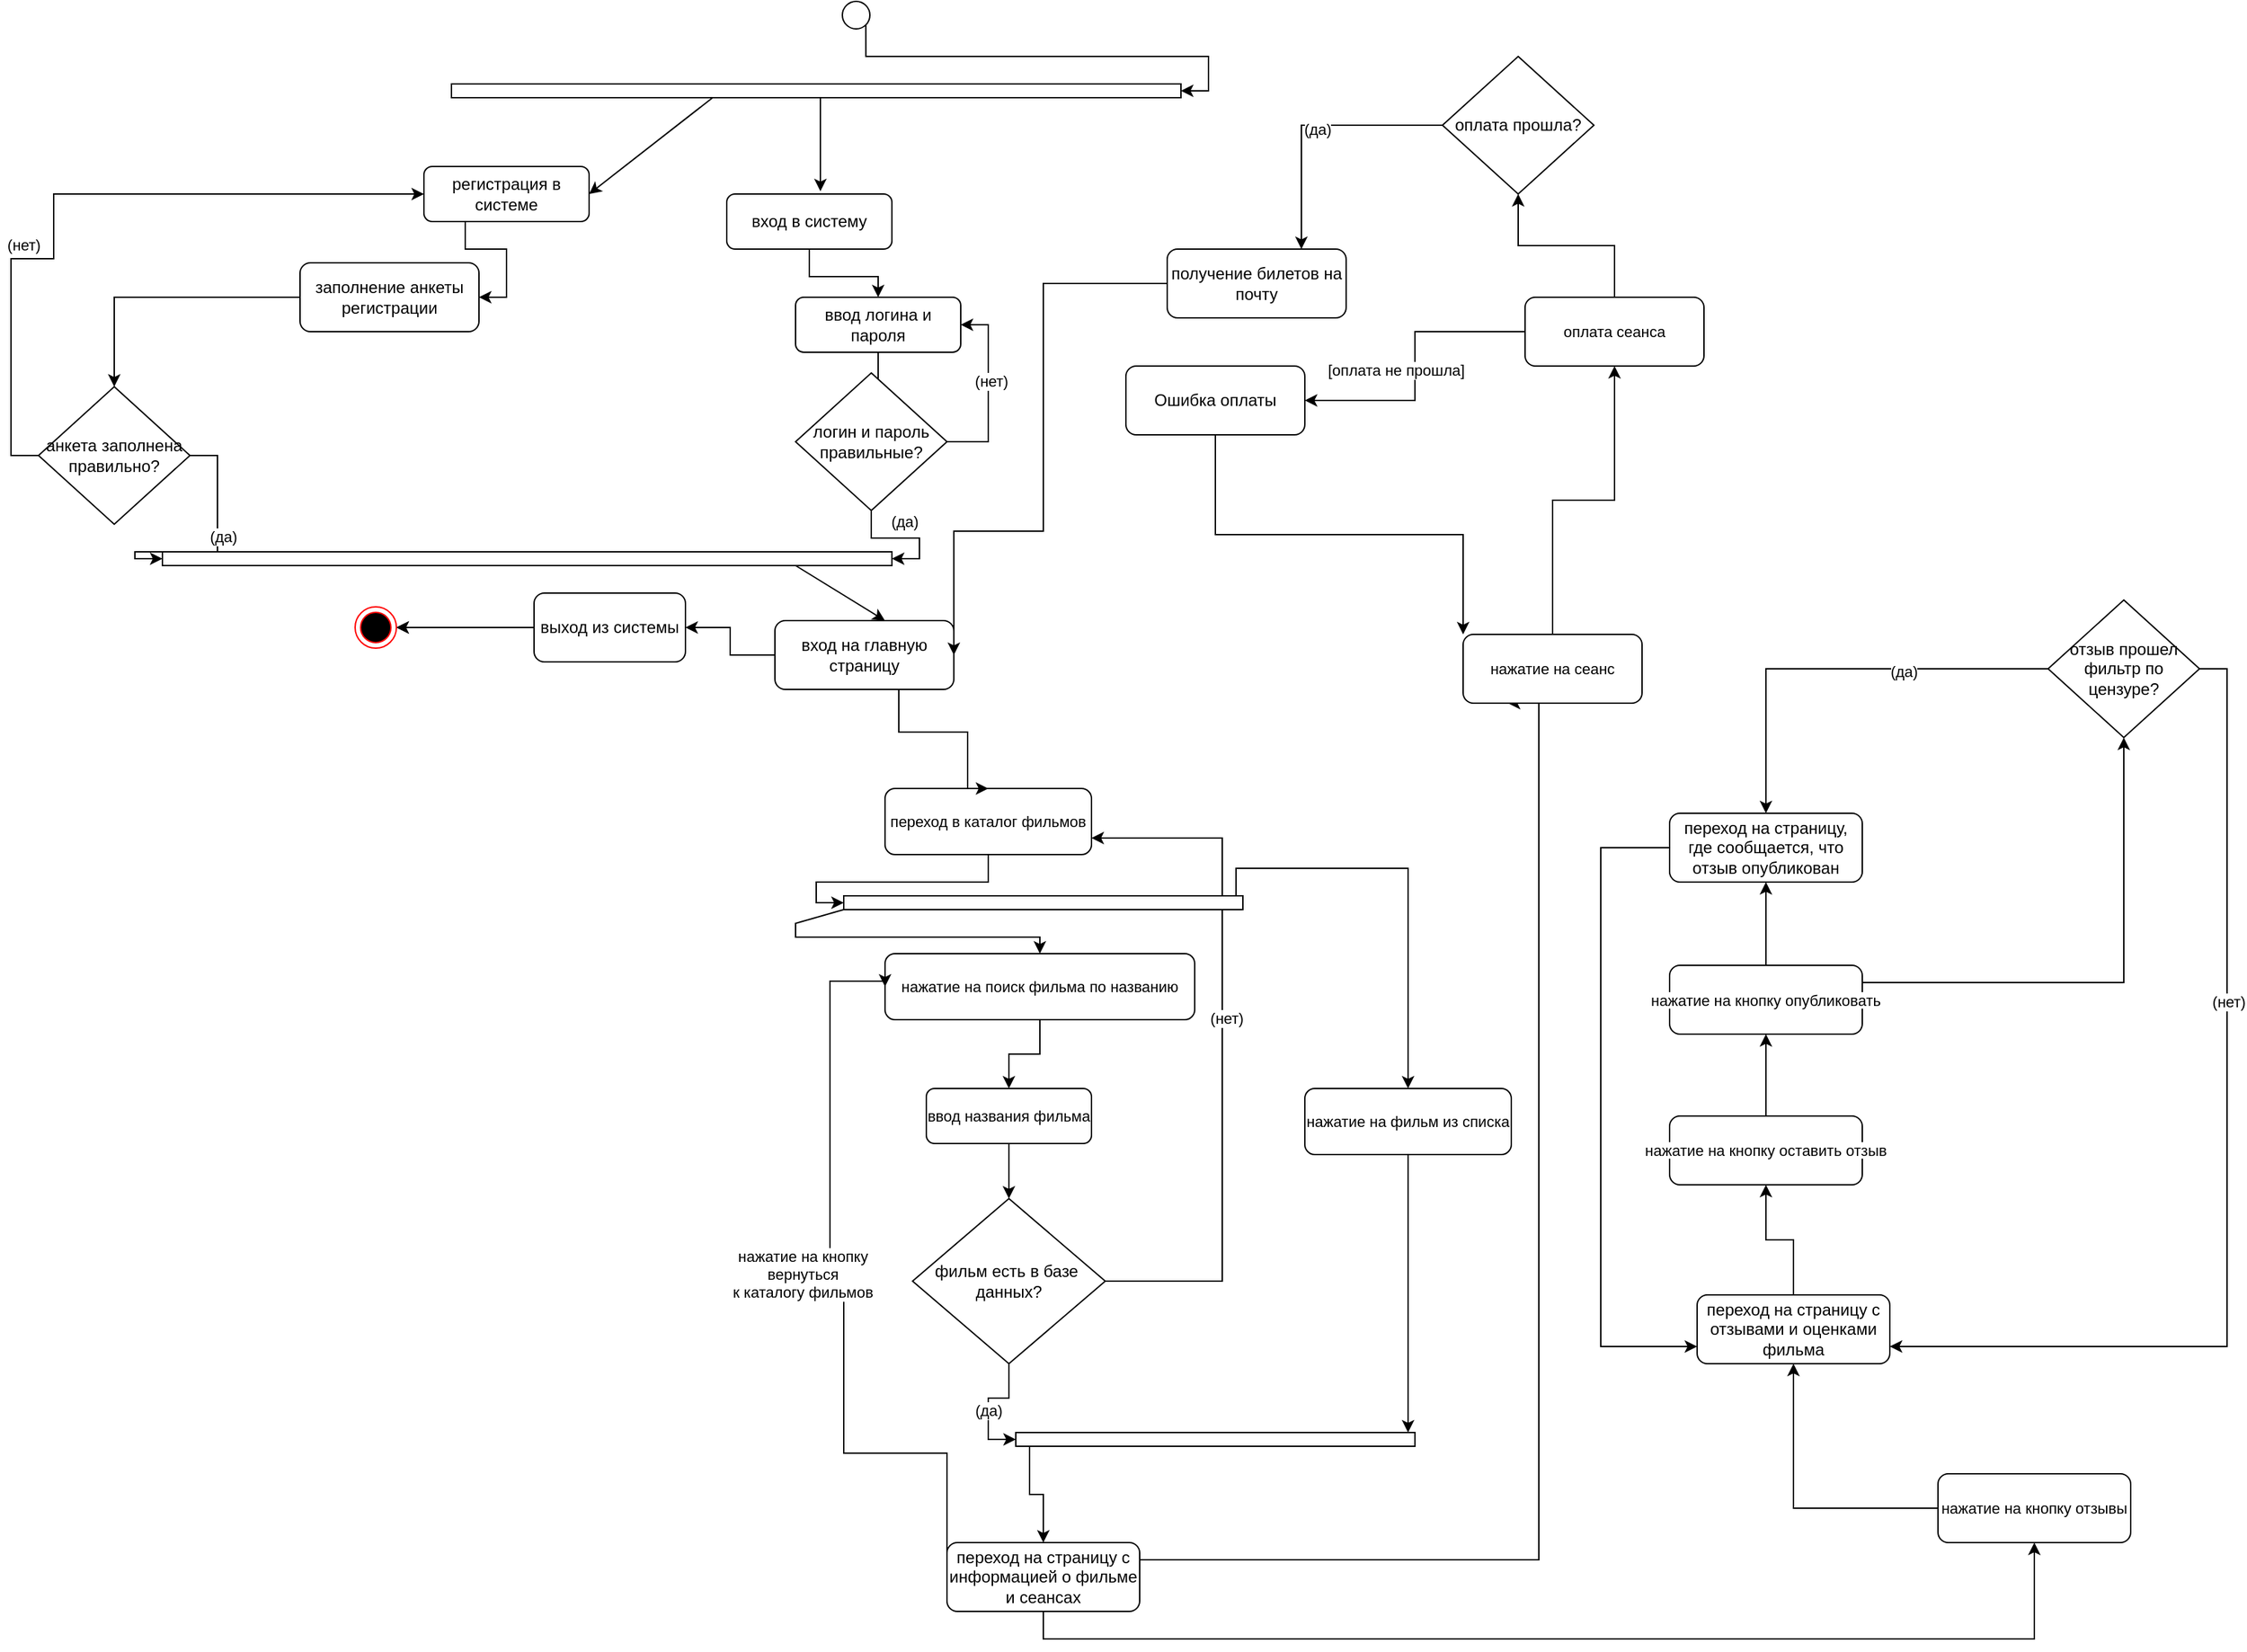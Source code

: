 <mxfile version="24.2.1" type="github">
  <diagram name="Страница — 1" id="B2PdsdtLqztHtTKQ_cyp">
    <mxGraphModel dx="2715" dy="2023" grid="1" gridSize="10" guides="1" tooltips="1" connect="1" arrows="1" fold="1" page="1" pageScale="1" pageWidth="827" pageHeight="1169" math="0" shadow="0">
      <root>
        <mxCell id="0" />
        <mxCell id="1" parent="0" />
        <mxCell id="3Qr5R2aU_Shr_VB6SGoX-1" style="edgeStyle=orthogonalEdgeStyle;rounded=0;orthogonalLoop=1;jettySize=auto;html=1;exitX=0.5;exitY=1;exitDx=0;exitDy=0;entryX=0.5;entryY=0;entryDx=0;entryDy=0;" parent="1" source="3Qr5R2aU_Shr_VB6SGoX-28" target="CawRWyl2I0LAIbuucM9Y-1" edge="1">
          <mxGeometry relative="1" as="geometry" />
        </mxCell>
        <mxCell id="3Qr5R2aU_Shr_VB6SGoX-2" style="edgeStyle=orthogonalEdgeStyle;rounded=0;orthogonalLoop=1;jettySize=auto;html=1;entryX=0.5;entryY=0;entryDx=0;entryDy=0;" parent="1" source="3Qr5R2aU_Shr_VB6SGoX-5" target="3Qr5R2aU_Shr_VB6SGoX-15" edge="1">
          <mxGeometry relative="1" as="geometry" />
        </mxCell>
        <mxCell id="3Qr5R2aU_Shr_VB6SGoX-5" value="вход в систему" style="rounded=1;whiteSpace=wrap;html=1;" parent="1" vertex="1">
          <mxGeometry x="400" y="100" width="120" height="40" as="geometry" />
        </mxCell>
        <mxCell id="3Qr5R2aU_Shr_VB6SGoX-131" style="edgeStyle=orthogonalEdgeStyle;rounded=0;orthogonalLoop=1;jettySize=auto;html=1;exitX=1;exitY=1;exitDx=0;exitDy=0;" parent="1" source="3Qr5R2aU_Shr_VB6SGoX-10" target="3Qr5R2aU_Shr_VB6SGoX-129" edge="1">
          <mxGeometry relative="1" as="geometry" />
        </mxCell>
        <mxCell id="3Qr5R2aU_Shr_VB6SGoX-10" value="" style="ellipse;whiteSpace=wrap;html=1;aspect=fixed;" parent="1" vertex="1">
          <mxGeometry x="484" y="-40" width="20" height="20" as="geometry" />
        </mxCell>
        <mxCell id="3Qr5R2aU_Shr_VB6SGoX-117" style="edgeStyle=orthogonalEdgeStyle;rounded=0;orthogonalLoop=1;jettySize=auto;html=1;exitX=0.5;exitY=1;exitDx=0;exitDy=0;" parent="1" source="3Qr5R2aU_Shr_VB6SGoX-15" target="3Qr5R2aU_Shr_VB6SGoX-115" edge="1">
          <mxGeometry relative="1" as="geometry" />
        </mxCell>
        <mxCell id="3Qr5R2aU_Shr_VB6SGoX-15" value="ввод логина и пароля" style="rounded=1;whiteSpace=wrap;html=1;" parent="1" vertex="1">
          <mxGeometry x="450" y="175" width="120" height="40" as="geometry" />
        </mxCell>
        <mxCell id="3Qr5R2aU_Shr_VB6SGoX-16" style="edgeStyle=orthogonalEdgeStyle;rounded=0;orthogonalLoop=1;jettySize=auto;html=1;exitX=0.5;exitY=1;exitDx=0;exitDy=0;" parent="1" source="3Qr5R2aU_Shr_VB6SGoX-21" target="CawRWyl2I0LAIbuucM9Y-14" edge="1">
          <mxGeometry relative="1" as="geometry" />
        </mxCell>
        <mxCell id="CawRWyl2I0LAIbuucM9Y-15" style="edgeStyle=orthogonalEdgeStyle;rounded=0;orthogonalLoop=1;jettySize=auto;html=1;entryX=0.5;entryY=0;entryDx=0;entryDy=0;" edge="1" parent="1" source="CawRWyl2I0LAIbuucM9Y-14" target="3Qr5R2aU_Shr_VB6SGoX-26">
          <mxGeometry relative="1" as="geometry">
            <Array as="points">
              <mxPoint x="450" y="630" />
              <mxPoint x="450" y="640" />
              <mxPoint x="628" y="640" />
            </Array>
          </mxGeometry>
        </mxCell>
        <mxCell id="3Qr5R2aU_Shr_VB6SGoX-21" value="&lt;span style=&quot;font-size: 11px; text-wrap: nowrap; background-color: rgb(255, 255, 255);&quot;&gt;переход в каталог фильмов&lt;/span&gt;" style="rounded=1;whiteSpace=wrap;html=1;" parent="1" vertex="1">
          <mxGeometry x="515" y="532" width="150" height="48" as="geometry" />
        </mxCell>
        <mxCell id="3Qr5R2aU_Shr_VB6SGoX-22" style="edgeStyle=orthogonalEdgeStyle;rounded=0;orthogonalLoop=1;jettySize=auto;html=1;entryX=0.5;entryY=0;entryDx=0;entryDy=0;" parent="1" source="3Qr5R2aU_Shr_VB6SGoX-26" target="3Qr5R2aU_Shr_VB6SGoX-28" edge="1">
          <mxGeometry relative="1" as="geometry" />
        </mxCell>
        <mxCell id="3Qr5R2aU_Shr_VB6SGoX-26" value="&lt;span style=&quot;font-size: 11px; text-wrap: nowrap; background-color: rgb(255, 255, 255);&quot;&gt;нажатие на поиск фильма по названию&lt;/span&gt;" style="rounded=1;whiteSpace=wrap;html=1;" parent="1" vertex="1">
          <mxGeometry x="515" y="652" width="225" height="48" as="geometry" />
        </mxCell>
        <mxCell id="3Qr5R2aU_Shr_VB6SGoX-28" value="&lt;span style=&quot;font-size: 11px; text-wrap: nowrap; background-color: rgb(255, 255, 255);&quot;&gt;ввод названия фильма&lt;/span&gt;" style="rounded=1;whiteSpace=wrap;html=1;" parent="1" vertex="1">
          <mxGeometry x="545" y="750" width="120" height="40" as="geometry" />
        </mxCell>
        <mxCell id="3Qr5R2aU_Shr_VB6SGoX-31" style="edgeStyle=orthogonalEdgeStyle;rounded=0;orthogonalLoop=1;jettySize=auto;html=1;exitX=0.25;exitY=1;exitDx=0;exitDy=0;entryX=1;entryY=0.5;entryDx=0;entryDy=0;" parent="1" source="3Qr5R2aU_Shr_VB6SGoX-32" target="3Qr5R2aU_Shr_VB6SGoX-73" edge="1">
          <mxGeometry relative="1" as="geometry" />
        </mxCell>
        <mxCell id="3Qr5R2aU_Shr_VB6SGoX-32" value="регистрация в системе" style="rounded=1;whiteSpace=wrap;html=1;" parent="1" vertex="1">
          <mxGeometry x="180" y="80" width="120" height="40" as="geometry" />
        </mxCell>
        <mxCell id="3Qr5R2aU_Shr_VB6SGoX-35" style="edgeStyle=orthogonalEdgeStyle;rounded=0;orthogonalLoop=1;jettySize=auto;html=1;exitX=0;exitY=0.5;exitDx=0;exitDy=0;entryX=0;entryY=0.5;entryDx=0;entryDy=0;" parent="1" source="3Qr5R2aU_Shr_VB6SGoX-111" target="3Qr5R2aU_Shr_VB6SGoX-32" edge="1">
          <mxGeometry relative="1" as="geometry">
            <mxPoint x="-120" y="280" as="sourcePoint" />
            <mxPoint x="-90" y="53.5" as="targetPoint" />
            <Array as="points">
              <mxPoint x="-120" y="290" />
              <mxPoint x="-120" y="147" />
              <mxPoint x="-89" y="147" />
              <mxPoint x="-89" y="100" />
            </Array>
          </mxGeometry>
        </mxCell>
        <mxCell id="3Qr5R2aU_Shr_VB6SGoX-36" value="(нет)" style="edgeLabel;html=1;align=center;verticalAlign=middle;resizable=0;points=[];" parent="3Qr5R2aU_Shr_VB6SGoX-35" vertex="1" connectable="0">
          <mxGeometry x="0.067" y="-3" relative="1" as="geometry">
            <mxPoint x="-53" y="34" as="offset" />
          </mxGeometry>
        </mxCell>
        <mxCell id="3Qr5R2aU_Shr_VB6SGoX-42" style="edgeStyle=orthogonalEdgeStyle;rounded=0;orthogonalLoop=1;jettySize=auto;html=1;entryX=0.5;entryY=0;entryDx=0;entryDy=0;" parent="1" source="3Qr5R2aU_Shr_VB6SGoX-44" target="3Qr5R2aU_Shr_VB6SGoX-21" edge="1">
          <mxGeometry relative="1" as="geometry">
            <Array as="points">
              <mxPoint x="525" y="491" />
              <mxPoint x="575" y="491" />
            </Array>
          </mxGeometry>
        </mxCell>
        <mxCell id="3Qr5R2aU_Shr_VB6SGoX-123" style="edgeStyle=orthogonalEdgeStyle;rounded=0;orthogonalLoop=1;jettySize=auto;html=1;exitX=0;exitY=0.5;exitDx=0;exitDy=0;entryX=1;entryY=0.5;entryDx=0;entryDy=0;" parent="1" source="3Qr5R2aU_Shr_VB6SGoX-44" target="3Qr5R2aU_Shr_VB6SGoX-122" edge="1">
          <mxGeometry relative="1" as="geometry" />
        </mxCell>
        <mxCell id="3Qr5R2aU_Shr_VB6SGoX-44" value="вход на главную страницу" style="rounded=1;whiteSpace=wrap;html=1;" parent="1" vertex="1">
          <mxGeometry x="435" y="410" width="130" height="50" as="geometry" />
        </mxCell>
        <mxCell id="3Qr5R2aU_Shr_VB6SGoX-65" style="edgeStyle=orthogonalEdgeStyle;rounded=0;orthogonalLoop=1;jettySize=auto;html=1;entryX=0;entryY=0.5;entryDx=0;entryDy=0;exitX=0;exitY=0.5;exitDx=0;exitDy=0;" parent="1" source="3Qr5R2aU_Shr_VB6SGoX-68" target="3Qr5R2aU_Shr_VB6SGoX-26" edge="1">
          <mxGeometry relative="1" as="geometry">
            <Array as="points">
              <mxPoint x="485" y="1015" />
              <mxPoint x="485" y="890" />
              <mxPoint x="475" y="890" />
              <mxPoint x="475" y="672" />
            </Array>
          </mxGeometry>
        </mxCell>
        <mxCell id="3Qr5R2aU_Shr_VB6SGoX-66" style="edgeStyle=orthogonalEdgeStyle;rounded=0;orthogonalLoop=1;jettySize=auto;html=1;exitX=0.5;exitY=1;exitDx=0;exitDy=0;entryX=0.5;entryY=1;entryDx=0;entryDy=0;" parent="1" source="3Qr5R2aU_Shr_VB6SGoX-68" target="CawRWyl2I0LAIbuucM9Y-21" edge="1">
          <mxGeometry relative="1" as="geometry" />
        </mxCell>
        <mxCell id="CawRWyl2I0LAIbuucM9Y-20" style="edgeStyle=orthogonalEdgeStyle;rounded=0;orthogonalLoop=1;jettySize=auto;html=1;exitX=1;exitY=0.25;exitDx=0;exitDy=0;entryX=0.25;entryY=1;entryDx=0;entryDy=0;" edge="1" parent="1" source="3Qr5R2aU_Shr_VB6SGoX-68" target="3Qr5R2aU_Shr_VB6SGoX-96">
          <mxGeometry relative="1" as="geometry">
            <Array as="points">
              <mxPoint x="990" y="1093" />
              <mxPoint x="990" y="470" />
            </Array>
          </mxGeometry>
        </mxCell>
        <mxCell id="3Qr5R2aU_Shr_VB6SGoX-68" value="переход на страницу с информацией о фильме и сеансах" style="rounded=1;whiteSpace=wrap;html=1;" parent="1" vertex="1">
          <mxGeometry x="560" y="1080" width="140" height="50" as="geometry" />
        </mxCell>
        <mxCell id="3Qr5R2aU_Shr_VB6SGoX-72" value="нажатие на кнопку&lt;div&gt;&amp;nbsp;вернуться&amp;nbsp;&lt;div&gt;к каталогу фильмов&lt;/div&gt;&lt;/div&gt;" style="edgeLabel;html=1;align=center;verticalAlign=middle;resizable=0;points=[];" parent="1" vertex="1" connectable="0">
          <mxGeometry x="455.0" y="884.997" as="geometry" />
        </mxCell>
        <mxCell id="3Qr5R2aU_Shr_VB6SGoX-112" style="edgeStyle=orthogonalEdgeStyle;rounded=0;orthogonalLoop=1;jettySize=auto;html=1;exitX=0;exitY=0.5;exitDx=0;exitDy=0;entryX=0.5;entryY=0;entryDx=0;entryDy=0;" parent="1" source="3Qr5R2aU_Shr_VB6SGoX-73" target="3Qr5R2aU_Shr_VB6SGoX-111" edge="1">
          <mxGeometry relative="1" as="geometry" />
        </mxCell>
        <mxCell id="3Qr5R2aU_Shr_VB6SGoX-73" value="заполнение анкеты регистрации" style="rounded=1;whiteSpace=wrap;html=1;" parent="1" vertex="1">
          <mxGeometry x="90" y="150" width="130" height="50" as="geometry" />
        </mxCell>
        <mxCell id="3Qr5R2aU_Shr_VB6SGoX-77" style="edgeStyle=orthogonalEdgeStyle;rounded=0;orthogonalLoop=1;jettySize=auto;html=1;exitX=0.5;exitY=0;exitDx=0;exitDy=0;entryX=0.5;entryY=1;entryDx=0;entryDy=0;" parent="1" source="3Qr5R2aU_Shr_VB6SGoX-81" target="3Qr5R2aU_Shr_VB6SGoX-84" edge="1">
          <mxGeometry relative="1" as="geometry" />
        </mxCell>
        <mxCell id="3Qr5R2aU_Shr_VB6SGoX-81" value="переход на страницу с отзывами и оценками фильма" style="rounded=1;whiteSpace=wrap;html=1;" parent="1" vertex="1">
          <mxGeometry x="1105" y="900" width="140" height="50" as="geometry" />
        </mxCell>
        <mxCell id="3Qr5R2aU_Shr_VB6SGoX-82" style="edgeStyle=orthogonalEdgeStyle;rounded=0;orthogonalLoop=1;jettySize=auto;html=1;exitX=0.5;exitY=0;exitDx=0;exitDy=0;entryX=0.5;entryY=1;entryDx=0;entryDy=0;" parent="1" source="3Qr5R2aU_Shr_VB6SGoX-84" target="3Qr5R2aU_Shr_VB6SGoX-88" edge="1">
          <mxGeometry relative="1" as="geometry" />
        </mxCell>
        <mxCell id="3Qr5R2aU_Shr_VB6SGoX-84" value="&lt;span style=&quot;font-size: 11px; text-wrap: nowrap; background-color: rgb(255, 255, 255);&quot;&gt;нажатие на кнопку оставить отзыв&lt;/span&gt;" style="rounded=1;whiteSpace=wrap;html=1;" parent="1" vertex="1">
          <mxGeometry x="1085" y="770" width="140" height="50" as="geometry" />
        </mxCell>
        <mxCell id="3Qr5R2aU_Shr_VB6SGoX-85" style="edgeStyle=orthogonalEdgeStyle;rounded=0;orthogonalLoop=1;jettySize=auto;html=1;exitX=0.5;exitY=0;exitDx=0;exitDy=0;entryX=0.5;entryY=1;entryDx=0;entryDy=0;" parent="1" source="3Qr5R2aU_Shr_VB6SGoX-88" target="3Qr5R2aU_Shr_VB6SGoX-92" edge="1">
          <mxGeometry relative="1" as="geometry" />
        </mxCell>
        <mxCell id="CawRWyl2I0LAIbuucM9Y-24" style="edgeStyle=orthogonalEdgeStyle;rounded=0;orthogonalLoop=1;jettySize=auto;html=1;exitX=1;exitY=0.25;exitDx=0;exitDy=0;entryX=0.5;entryY=1;entryDx=0;entryDy=0;" edge="1" parent="1" source="3Qr5R2aU_Shr_VB6SGoX-88" target="CawRWyl2I0LAIbuucM9Y-23">
          <mxGeometry relative="1" as="geometry" />
        </mxCell>
        <mxCell id="3Qr5R2aU_Shr_VB6SGoX-88" value="&lt;span style=&quot;font-size: 11px; text-wrap: nowrap; background-color: rgb(255, 255, 255);&quot;&gt;нажатие на кнопку опубликовать&lt;/span&gt;" style="rounded=1;whiteSpace=wrap;html=1;" parent="1" vertex="1">
          <mxGeometry x="1085" y="660.5" width="140" height="50" as="geometry" />
        </mxCell>
        <mxCell id="3Qr5R2aU_Shr_VB6SGoX-91" style="edgeStyle=orthogonalEdgeStyle;rounded=0;orthogonalLoop=1;jettySize=auto;html=1;exitX=0;exitY=0.5;exitDx=0;exitDy=0;entryX=0;entryY=0.75;entryDx=0;entryDy=0;" parent="1" source="3Qr5R2aU_Shr_VB6SGoX-92" target="3Qr5R2aU_Shr_VB6SGoX-81" edge="1">
          <mxGeometry relative="1" as="geometry">
            <Array as="points">
              <mxPoint x="1035" y="575" />
              <mxPoint x="1035" y="937" />
            </Array>
          </mxGeometry>
        </mxCell>
        <mxCell id="3Qr5R2aU_Shr_VB6SGoX-92" value="переход на страницу, где сообщается, что отзыв опубликован" style="rounded=1;whiteSpace=wrap;html=1;" parent="1" vertex="1">
          <mxGeometry x="1085" y="550" width="140" height="50" as="geometry" />
        </mxCell>
        <mxCell id="3Qr5R2aU_Shr_VB6SGoX-94" style="edgeStyle=orthogonalEdgeStyle;rounded=0;orthogonalLoop=1;jettySize=auto;html=1;exitX=0.5;exitY=0;exitDx=0;exitDy=0;" parent="1" source="3Qr5R2aU_Shr_VB6SGoX-96" target="3Qr5R2aU_Shr_VB6SGoX-102" edge="1">
          <mxGeometry relative="1" as="geometry" />
        </mxCell>
        <mxCell id="3Qr5R2aU_Shr_VB6SGoX-96" value="&lt;span style=&quot;font-size: 11px; text-wrap: nowrap; background-color: rgb(255, 255, 255);&quot;&gt;нажатие на сеанс&lt;/span&gt;" style="rounded=1;whiteSpace=wrap;html=1;" parent="1" vertex="1">
          <mxGeometry x="935" y="420" width="130" height="50" as="geometry" />
        </mxCell>
        <mxCell id="3Qr5R2aU_Shr_VB6SGoX-99" style="edgeStyle=orthogonalEdgeStyle;rounded=0;orthogonalLoop=1;jettySize=auto;html=1;exitX=0;exitY=0.5;exitDx=0;exitDy=0;entryX=1;entryY=0.5;entryDx=0;entryDy=0;" parent="1" source="3Qr5R2aU_Shr_VB6SGoX-102" target="3Qr5R2aU_Shr_VB6SGoX-104" edge="1">
          <mxGeometry relative="1" as="geometry" />
        </mxCell>
        <mxCell id="CawRWyl2I0LAIbuucM9Y-8" style="edgeStyle=orthogonalEdgeStyle;rounded=0;orthogonalLoop=1;jettySize=auto;html=1;exitX=0.5;exitY=0;exitDx=0;exitDy=0;entryX=0.5;entryY=1;entryDx=0;entryDy=0;" edge="1" parent="1" source="3Qr5R2aU_Shr_VB6SGoX-102" target="CawRWyl2I0LAIbuucM9Y-7">
          <mxGeometry relative="1" as="geometry" />
        </mxCell>
        <mxCell id="3Qr5R2aU_Shr_VB6SGoX-102" value="&lt;span style=&quot;font-size: 11px; text-wrap: nowrap; background-color: rgb(255, 255, 255);&quot;&gt;оплата сеанса&lt;/span&gt;" style="rounded=1;whiteSpace=wrap;html=1;" parent="1" vertex="1">
          <mxGeometry x="980" y="175" width="130" height="50" as="geometry" />
        </mxCell>
        <mxCell id="3Qr5R2aU_Shr_VB6SGoX-103" style="edgeStyle=orthogonalEdgeStyle;rounded=0;orthogonalLoop=1;jettySize=auto;html=1;exitX=0.5;exitY=1;exitDx=0;exitDy=0;entryX=0;entryY=0;entryDx=0;entryDy=0;" parent="1" source="3Qr5R2aU_Shr_VB6SGoX-104" target="3Qr5R2aU_Shr_VB6SGoX-96" edge="1">
          <mxGeometry relative="1" as="geometry" />
        </mxCell>
        <mxCell id="3Qr5R2aU_Shr_VB6SGoX-104" value="Ошибка оплаты" style="rounded=1;whiteSpace=wrap;html=1;" parent="1" vertex="1">
          <mxGeometry x="690" y="225" width="130" height="50" as="geometry" />
        </mxCell>
        <mxCell id="3Qr5R2aU_Shr_VB6SGoX-105" style="edgeStyle=orthogonalEdgeStyle;rounded=0;orthogonalLoop=1;jettySize=auto;html=1;exitX=0;exitY=0.5;exitDx=0;exitDy=0;entryX=1;entryY=0.5;entryDx=0;entryDy=0;" parent="1" source="3Qr5R2aU_Shr_VB6SGoX-106" target="3Qr5R2aU_Shr_VB6SGoX-44" edge="1">
          <mxGeometry relative="1" as="geometry">
            <Array as="points">
              <mxPoint x="630" y="165" />
              <mxPoint x="630" y="345" />
            </Array>
          </mxGeometry>
        </mxCell>
        <mxCell id="3Qr5R2aU_Shr_VB6SGoX-106" value="получение билетов на почту" style="rounded=1;whiteSpace=wrap;html=1;" parent="1" vertex="1">
          <mxGeometry x="720" y="140" width="130" height="50" as="geometry" />
        </mxCell>
        <mxCell id="3Qr5R2aU_Shr_VB6SGoX-107" value="[оплата не прошла]" style="edgeLabel;html=1;align=center;verticalAlign=middle;resizable=0;points=[];" parent="1" vertex="1" connectable="0">
          <mxGeometry x="900" y="240" as="geometry">
            <mxPoint x="-14" y="-12" as="offset" />
          </mxGeometry>
        </mxCell>
        <mxCell id="3Qr5R2aU_Shr_VB6SGoX-136" style="edgeStyle=orthogonalEdgeStyle;rounded=0;orthogonalLoop=1;jettySize=auto;html=1;exitX=1;exitY=0.5;exitDx=0;exitDy=0;" parent="1" source="3Qr5R2aU_Shr_VB6SGoX-111" target="3Qr5R2aU_Shr_VB6SGoX-135" edge="1">
          <mxGeometry relative="1" as="geometry" />
        </mxCell>
        <mxCell id="3Qr5R2aU_Shr_VB6SGoX-137" value="(да)" style="edgeLabel;html=1;align=center;verticalAlign=middle;resizable=0;points=[];" parent="3Qr5R2aU_Shr_VB6SGoX-136" vertex="1" connectable="0">
          <mxGeometry x="-0.096" y="4" relative="1" as="geometry">
            <mxPoint as="offset" />
          </mxGeometry>
        </mxCell>
        <mxCell id="3Qr5R2aU_Shr_VB6SGoX-111" value="анкета заполнена правильно?" style="rhombus;whiteSpace=wrap;html=1;" parent="1" vertex="1">
          <mxGeometry x="-100" y="240" width="110" height="100" as="geometry" />
        </mxCell>
        <mxCell id="3Qr5R2aU_Shr_VB6SGoX-118" style="edgeStyle=orthogonalEdgeStyle;rounded=0;orthogonalLoop=1;jettySize=auto;html=1;exitX=1;exitY=0.5;exitDx=0;exitDy=0;entryX=1;entryY=0.5;entryDx=0;entryDy=0;" parent="1" source="3Qr5R2aU_Shr_VB6SGoX-115" target="3Qr5R2aU_Shr_VB6SGoX-15" edge="1">
          <mxGeometry relative="1" as="geometry" />
        </mxCell>
        <mxCell id="3Qr5R2aU_Shr_VB6SGoX-119" value="(нет)" style="edgeLabel;html=1;align=center;verticalAlign=middle;resizable=0;points=[];" parent="3Qr5R2aU_Shr_VB6SGoX-118" vertex="1" connectable="0">
          <mxGeometry x="0.097" y="-2" relative="1" as="geometry">
            <mxPoint as="offset" />
          </mxGeometry>
        </mxCell>
        <mxCell id="3Qr5R2aU_Shr_VB6SGoX-120" style="edgeStyle=orthogonalEdgeStyle;rounded=0;orthogonalLoop=1;jettySize=auto;html=1;exitX=0.5;exitY=1;exitDx=0;exitDy=0;" parent="1" source="3Qr5R2aU_Shr_VB6SGoX-115" target="3Qr5R2aU_Shr_VB6SGoX-135" edge="1">
          <mxGeometry relative="1" as="geometry" />
        </mxCell>
        <mxCell id="3Qr5R2aU_Shr_VB6SGoX-121" value="(да)" style="edgeLabel;html=1;align=center;verticalAlign=middle;resizable=0;points=[];" parent="3Qr5R2aU_Shr_VB6SGoX-120" vertex="1" connectable="0">
          <mxGeometry x="-0.022" y="2" relative="1" as="geometry">
            <mxPoint y="-10" as="offset" />
          </mxGeometry>
        </mxCell>
        <mxCell id="3Qr5R2aU_Shr_VB6SGoX-115" value="логин и пароль правильные?" style="rhombus;whiteSpace=wrap;html=1;" parent="1" vertex="1">
          <mxGeometry x="450" y="230" width="110" height="100" as="geometry" />
        </mxCell>
        <mxCell id="3Qr5R2aU_Shr_VB6SGoX-124" style="edgeStyle=orthogonalEdgeStyle;rounded=0;orthogonalLoop=1;jettySize=auto;html=1;exitX=0;exitY=0.5;exitDx=0;exitDy=0;" parent="1" source="3Qr5R2aU_Shr_VB6SGoX-122" edge="1">
          <mxGeometry relative="1" as="geometry">
            <mxPoint x="160" y="415" as="targetPoint" />
          </mxGeometry>
        </mxCell>
        <mxCell id="3Qr5R2aU_Shr_VB6SGoX-127" value="" style="edgeStyle=orthogonalEdgeStyle;rounded=0;orthogonalLoop=1;jettySize=auto;html=1;" parent="1" source="3Qr5R2aU_Shr_VB6SGoX-122" target="3Qr5R2aU_Shr_VB6SGoX-125" edge="1">
          <mxGeometry relative="1" as="geometry" />
        </mxCell>
        <mxCell id="3Qr5R2aU_Shr_VB6SGoX-122" value="выход из системы" style="rounded=1;whiteSpace=wrap;html=1;" parent="1" vertex="1">
          <mxGeometry x="260" y="390" width="110" height="50" as="geometry" />
        </mxCell>
        <mxCell id="3Qr5R2aU_Shr_VB6SGoX-125" value="" style="ellipse;html=1;shape=endState;fillColor=#000000;strokeColor=#ff0000;" parent="1" vertex="1">
          <mxGeometry x="130" y="400" width="30" height="30" as="geometry" />
        </mxCell>
        <mxCell id="3Qr5R2aU_Shr_VB6SGoX-129" value="" style="html=1;points=[[0,0,0,0,5],[0,1,0,0,-5],[1,0,0,0,5],[1,1,0,0,-5]];perimeter=orthogonalPerimeter;outlineConnect=0;targetShapes=umlLifeline;portConstraint=eastwest;newEdgeStyle={&quot;curved&quot;:0,&quot;rounded&quot;:0};rotation=90;" parent="1" vertex="1">
          <mxGeometry x="460" y="-240" width="10" height="530" as="geometry" />
        </mxCell>
        <mxCell id="3Qr5R2aU_Shr_VB6SGoX-133" value="" style="endArrow=classic;html=1;rounded=0;exitX=1;exitY=0.642;exitDx=0;exitDy=0;exitPerimeter=0;entryX=1;entryY=0.5;entryDx=0;entryDy=0;" parent="1" source="3Qr5R2aU_Shr_VB6SGoX-129" target="3Qr5R2aU_Shr_VB6SGoX-32" edge="1">
          <mxGeometry width="50" height="50" relative="1" as="geometry">
            <mxPoint x="540" y="260" as="sourcePoint" />
            <mxPoint x="590" y="210" as="targetPoint" />
          </mxGeometry>
        </mxCell>
        <mxCell id="3Qr5R2aU_Shr_VB6SGoX-134" value="" style="endArrow=classic;html=1;rounded=0;entryX=0.567;entryY=-0.05;entryDx=0;entryDy=0;entryPerimeter=0;" parent="1" source="3Qr5R2aU_Shr_VB6SGoX-129" target="3Qr5R2aU_Shr_VB6SGoX-5" edge="1">
          <mxGeometry width="50" height="50" relative="1" as="geometry">
            <mxPoint x="400" y="40" as="sourcePoint" />
            <mxPoint x="310" y="110" as="targetPoint" />
          </mxGeometry>
        </mxCell>
        <mxCell id="3Qr5R2aU_Shr_VB6SGoX-135" value="" style="html=1;points=[[0,0,0,0,5],[0,1,0,0,-5],[1,0,0,0,5],[1,1,0,0,-5]];perimeter=orthogonalPerimeter;outlineConnect=0;targetShapes=umlLifeline;portConstraint=eastwest;newEdgeStyle={&quot;curved&quot;:0,&quot;rounded&quot;:0};rotation=90;" parent="1" vertex="1">
          <mxGeometry x="250" y="100" width="10" height="530" as="geometry" />
        </mxCell>
        <mxCell id="3Qr5R2aU_Shr_VB6SGoX-138" value="" style="endArrow=classic;html=1;rounded=0;entryX=0.615;entryY=0;entryDx=0;entryDy=0;entryPerimeter=0;exitX=1;exitY=0.132;exitDx=0;exitDy=0;exitPerimeter=0;" parent="1" source="3Qr5R2aU_Shr_VB6SGoX-135" target="3Qr5R2aU_Shr_VB6SGoX-44" edge="1">
          <mxGeometry width="50" height="50" relative="1" as="geometry">
            <mxPoint x="478" y="40" as="sourcePoint" />
            <mxPoint x="478" y="108" as="targetPoint" />
          </mxGeometry>
        </mxCell>
        <mxCell id="CawRWyl2I0LAIbuucM9Y-5" style="edgeStyle=orthogonalEdgeStyle;rounded=0;orthogonalLoop=1;jettySize=auto;html=1;exitX=0.5;exitY=1;exitDx=0;exitDy=0;" edge="1" parent="1" source="CawRWyl2I0LAIbuucM9Y-1" target="CawRWyl2I0LAIbuucM9Y-18">
          <mxGeometry relative="1" as="geometry" />
        </mxCell>
        <mxCell id="CawRWyl2I0LAIbuucM9Y-6" value="(да)" style="edgeLabel;html=1;align=center;verticalAlign=middle;resizable=0;points=[];" vertex="1" connectable="0" parent="CawRWyl2I0LAIbuucM9Y-5">
          <mxGeometry x="0.091" relative="1" as="geometry">
            <mxPoint as="offset" />
          </mxGeometry>
        </mxCell>
        <mxCell id="CawRWyl2I0LAIbuucM9Y-19" style="edgeStyle=orthogonalEdgeStyle;rounded=0;orthogonalLoop=1;jettySize=auto;html=1;" edge="1" parent="1" source="CawRWyl2I0LAIbuucM9Y-18" target="3Qr5R2aU_Shr_VB6SGoX-68">
          <mxGeometry relative="1" as="geometry">
            <Array as="points">
              <mxPoint x="620" y="1005" />
              <mxPoint x="620" y="1045" />
              <mxPoint x="630" y="1045" />
            </Array>
          </mxGeometry>
        </mxCell>
        <mxCell id="CawRWyl2I0LAIbuucM9Y-1" value="фильм есть в базе&amp;nbsp; данных?" style="rhombus;whiteSpace=wrap;html=1;" vertex="1" parent="1">
          <mxGeometry x="535" y="830" width="140" height="120" as="geometry" />
        </mxCell>
        <mxCell id="CawRWyl2I0LAIbuucM9Y-3" style="edgeStyle=orthogonalEdgeStyle;rounded=0;orthogonalLoop=1;jettySize=auto;html=1;exitX=1;exitY=0.5;exitDx=0;exitDy=0;entryX=1;entryY=0.75;entryDx=0;entryDy=0;" edge="1" parent="1" source="CawRWyl2I0LAIbuucM9Y-1" target="3Qr5R2aU_Shr_VB6SGoX-21">
          <mxGeometry relative="1" as="geometry">
            <Array as="points">
              <mxPoint x="760" y="890" />
              <mxPoint x="760" y="568" />
            </Array>
          </mxGeometry>
        </mxCell>
        <mxCell id="CawRWyl2I0LAIbuucM9Y-4" value="(нет)" style="edgeLabel;html=1;align=center;verticalAlign=middle;resizable=0;points=[];" vertex="1" connectable="0" parent="CawRWyl2I0LAIbuucM9Y-3">
          <mxGeometry x="0.099" y="-3" relative="1" as="geometry">
            <mxPoint as="offset" />
          </mxGeometry>
        </mxCell>
        <mxCell id="CawRWyl2I0LAIbuucM9Y-9" style="edgeStyle=orthogonalEdgeStyle;rounded=0;orthogonalLoop=1;jettySize=auto;html=1;exitX=0;exitY=0.5;exitDx=0;exitDy=0;entryX=0.75;entryY=0;entryDx=0;entryDy=0;" edge="1" parent="1" source="CawRWyl2I0LAIbuucM9Y-7" target="3Qr5R2aU_Shr_VB6SGoX-106">
          <mxGeometry relative="1" as="geometry" />
        </mxCell>
        <mxCell id="CawRWyl2I0LAIbuucM9Y-10" value="(да)" style="edgeLabel;html=1;align=center;verticalAlign=middle;resizable=0;points=[];" vertex="1" connectable="0" parent="CawRWyl2I0LAIbuucM9Y-9">
          <mxGeometry x="-0.052" y="3" relative="1" as="geometry">
            <mxPoint as="offset" />
          </mxGeometry>
        </mxCell>
        <mxCell id="CawRWyl2I0LAIbuucM9Y-7" value="оплата прошла?" style="rhombus;whiteSpace=wrap;html=1;" vertex="1" parent="1">
          <mxGeometry x="920" width="110" height="100" as="geometry" />
        </mxCell>
        <mxCell id="CawRWyl2I0LAIbuucM9Y-17" style="edgeStyle=orthogonalEdgeStyle;rounded=0;orthogonalLoop=1;jettySize=auto;html=1;exitX=0.5;exitY=1;exitDx=0;exitDy=0;entryX=0;entryY=0;entryDx=0;entryDy=5;entryPerimeter=0;" edge="1" parent="1" source="CawRWyl2I0LAIbuucM9Y-13" target="CawRWyl2I0LAIbuucM9Y-18">
          <mxGeometry relative="1" as="geometry">
            <mxPoint x="870" y="990" as="targetPoint" />
          </mxGeometry>
        </mxCell>
        <mxCell id="CawRWyl2I0LAIbuucM9Y-13" value="&lt;span style=&quot;font-size: 11px; text-wrap: nowrap; background-color: rgb(255, 255, 255);&quot;&gt;нажатие на фильм из списка&lt;/span&gt;" style="rounded=1;whiteSpace=wrap;html=1;" vertex="1" parent="1">
          <mxGeometry x="820" y="750" width="150" height="48" as="geometry" />
        </mxCell>
        <mxCell id="CawRWyl2I0LAIbuucM9Y-16" style="edgeStyle=orthogonalEdgeStyle;rounded=0;orthogonalLoop=1;jettySize=auto;html=1;curved=0;exitX=0;exitY=0;exitDx=0;exitDy=5;exitPerimeter=0;entryX=0.5;entryY=0;entryDx=0;entryDy=0;" edge="1" parent="1" source="CawRWyl2I0LAIbuucM9Y-14" target="CawRWyl2I0LAIbuucM9Y-13">
          <mxGeometry relative="1" as="geometry" />
        </mxCell>
        <mxCell id="CawRWyl2I0LAIbuucM9Y-14" value="" style="html=1;points=[[0,0,0,0,5],[0,1,0,0,-5],[1,0,0,0,5],[1,1,0,0,-5]];perimeter=orthogonalPerimeter;outlineConnect=0;targetShapes=umlLifeline;portConstraint=eastwest;newEdgeStyle={&quot;curved&quot;:0,&quot;rounded&quot;:0};rotation=90;" vertex="1" parent="1">
          <mxGeometry x="625" y="470" width="10" height="290" as="geometry" />
        </mxCell>
        <mxCell id="CawRWyl2I0LAIbuucM9Y-18" value="" style="html=1;points=[[0,0,0,0,5],[0,1,0,0,-5],[1,0,0,0,5],[1,1,0,0,-5]];perimeter=orthogonalPerimeter;outlineConnect=0;targetShapes=umlLifeline;portConstraint=eastwest;newEdgeStyle={&quot;curved&quot;:0,&quot;rounded&quot;:0};rotation=90;" vertex="1" parent="1">
          <mxGeometry x="750" y="860" width="10" height="290" as="geometry" />
        </mxCell>
        <mxCell id="CawRWyl2I0LAIbuucM9Y-22" style="edgeStyle=orthogonalEdgeStyle;rounded=0;orthogonalLoop=1;jettySize=auto;html=1;exitX=0;exitY=0.5;exitDx=0;exitDy=0;entryX=0.5;entryY=1;entryDx=0;entryDy=0;" edge="1" parent="1" source="CawRWyl2I0LAIbuucM9Y-21" target="3Qr5R2aU_Shr_VB6SGoX-81">
          <mxGeometry relative="1" as="geometry" />
        </mxCell>
        <mxCell id="CawRWyl2I0LAIbuucM9Y-21" value="&lt;span style=&quot;font-size: 11px; text-wrap: nowrap; background-color: rgb(255, 255, 255);&quot;&gt;нажатие на кнопку отзывы&lt;/span&gt;" style="rounded=1;whiteSpace=wrap;html=1;" vertex="1" parent="1">
          <mxGeometry x="1280" y="1030" width="140" height="50" as="geometry" />
        </mxCell>
        <mxCell id="CawRWyl2I0LAIbuucM9Y-25" style="edgeStyle=orthogonalEdgeStyle;rounded=0;orthogonalLoop=1;jettySize=auto;html=1;exitX=0;exitY=0.5;exitDx=0;exitDy=0;" edge="1" parent="1" source="CawRWyl2I0LAIbuucM9Y-23" target="3Qr5R2aU_Shr_VB6SGoX-92">
          <mxGeometry relative="1" as="geometry" />
        </mxCell>
        <mxCell id="CawRWyl2I0LAIbuucM9Y-26" value="(да)" style="edgeLabel;html=1;align=center;verticalAlign=middle;resizable=0;points=[];" vertex="1" connectable="0" parent="CawRWyl2I0LAIbuucM9Y-25">
          <mxGeometry x="-0.32" y="2" relative="1" as="geometry">
            <mxPoint as="offset" />
          </mxGeometry>
        </mxCell>
        <mxCell id="CawRWyl2I0LAIbuucM9Y-27" style="edgeStyle=orthogonalEdgeStyle;rounded=0;orthogonalLoop=1;jettySize=auto;html=1;exitX=1;exitY=0.5;exitDx=0;exitDy=0;entryX=1;entryY=0.75;entryDx=0;entryDy=0;" edge="1" parent="1" source="CawRWyl2I0LAIbuucM9Y-23" target="3Qr5R2aU_Shr_VB6SGoX-81">
          <mxGeometry relative="1" as="geometry" />
        </mxCell>
        <mxCell id="CawRWyl2I0LAIbuucM9Y-28" value="(нет)" style="edgeLabel;html=1;align=center;verticalAlign=middle;resizable=0;points=[];" vertex="1" connectable="0" parent="CawRWyl2I0LAIbuucM9Y-27">
          <mxGeometry x="-0.31" y="1" relative="1" as="geometry">
            <mxPoint as="offset" />
          </mxGeometry>
        </mxCell>
        <mxCell id="CawRWyl2I0LAIbuucM9Y-23" value="отзыв прошел фильтр по цензуре?" style="rhombus;whiteSpace=wrap;html=1;" vertex="1" parent="1">
          <mxGeometry x="1360" y="395" width="110" height="100" as="geometry" />
        </mxCell>
      </root>
    </mxGraphModel>
  </diagram>
</mxfile>
